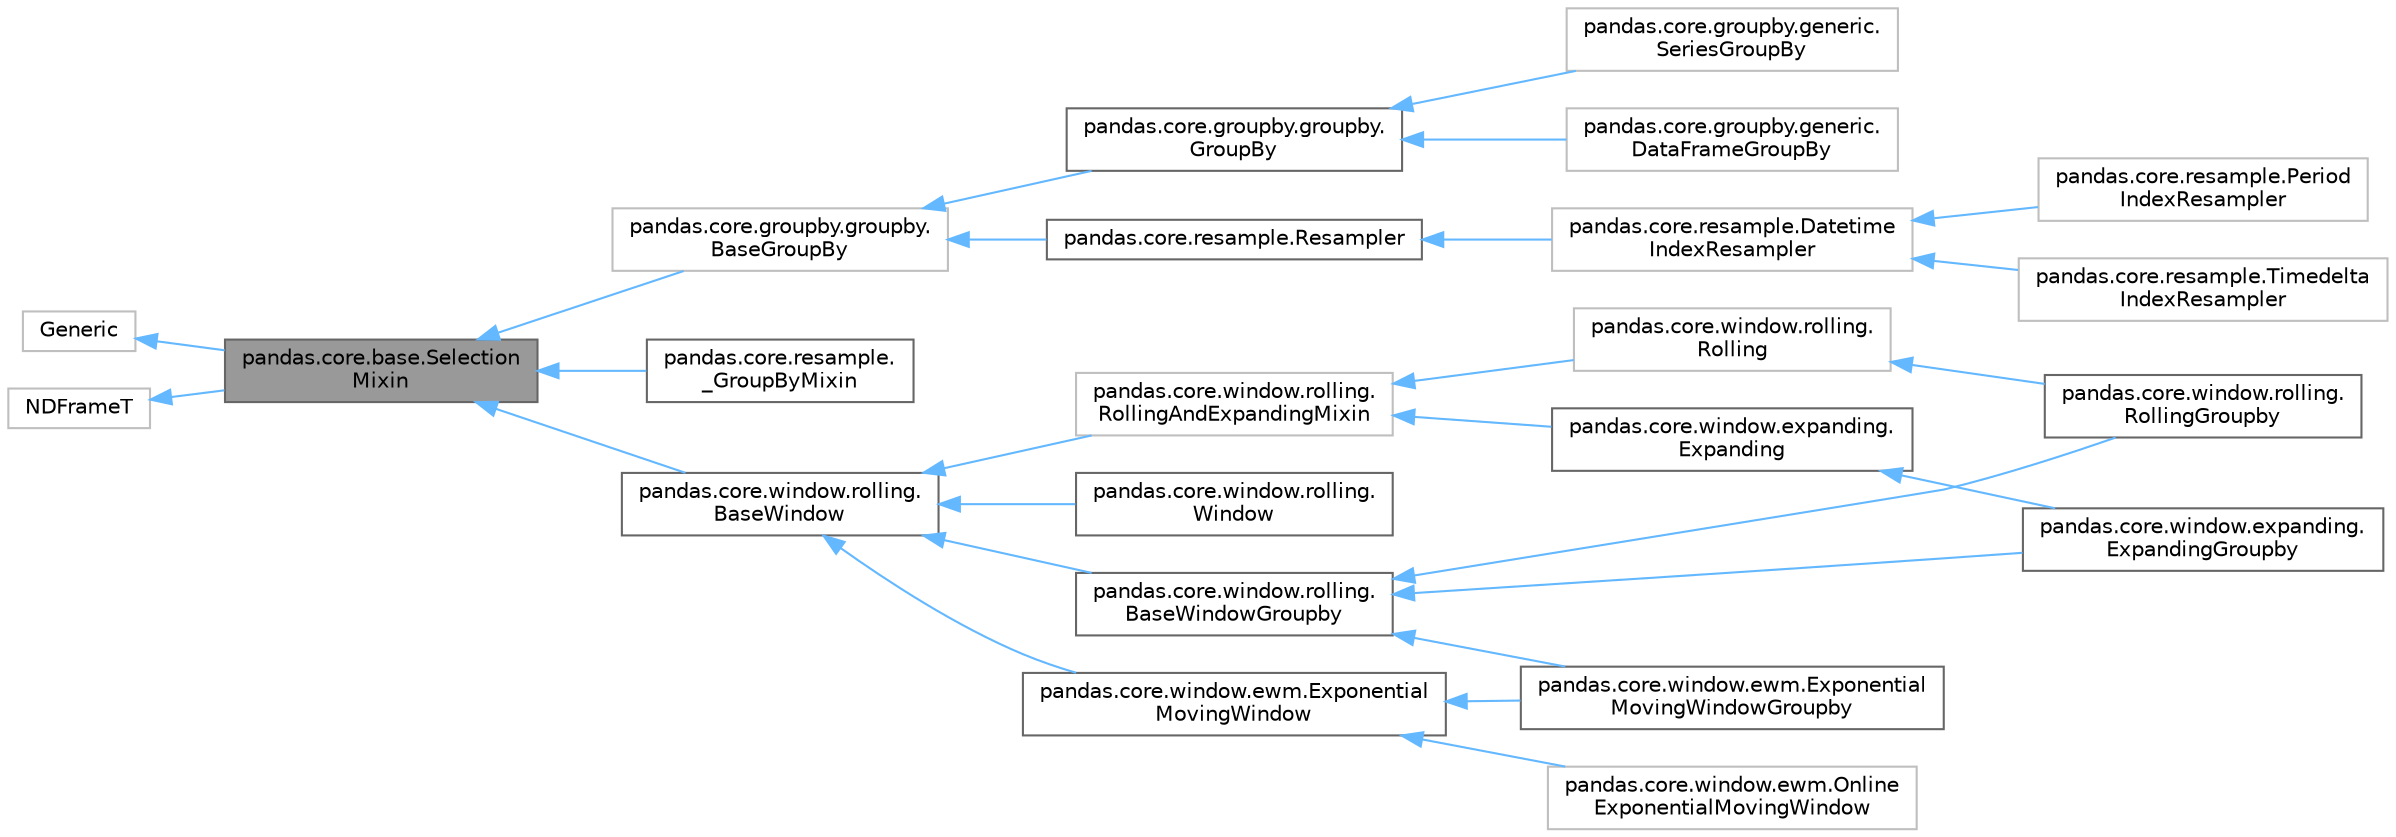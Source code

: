 digraph "pandas.core.base.SelectionMixin"
{
 // LATEX_PDF_SIZE
  bgcolor="transparent";
  edge [fontname=Helvetica,fontsize=10,labelfontname=Helvetica,labelfontsize=10];
  node [fontname=Helvetica,fontsize=10,shape=box,height=0.2,width=0.4];
  rankdir="LR";
  Node1 [id="Node000001",label="pandas.core.base.Selection\lMixin",height=0.2,width=0.4,color="gray40", fillcolor="grey60", style="filled", fontcolor="black",tooltip=" "];
  Node2 -> Node1 [id="edge1_Node000001_Node000002",dir="back",color="steelblue1",style="solid",tooltip=" "];
  Node2 [id="Node000002",label="Generic",height=0.2,width=0.4,color="grey75", fillcolor="white", style="filled",URL="$d7/d8b/classGeneric.html",tooltip=" "];
  Node3 -> Node1 [id="edge2_Node000001_Node000003",dir="back",color="steelblue1",style="solid",tooltip=" "];
  Node3 [id="Node000003",label="NDFrameT",height=0.2,width=0.4,color="grey75", fillcolor="white", style="filled",URL="$d9/ddf/classNDFrameT.html",tooltip=" "];
  Node1 -> Node4 [id="edge3_Node000001_Node000004",dir="back",color="steelblue1",style="solid",tooltip=" "];
  Node4 [id="Node000004",label="pandas.core.groupby.groupby.\lBaseGroupBy",height=0.2,width=0.4,color="grey75", fillcolor="white", style="filled",URL="$d2/d90/classpandas_1_1core_1_1groupby_1_1groupby_1_1BaseGroupBy.html",tooltip=" "];
  Node4 -> Node5 [id="edge4_Node000004_Node000005",dir="back",color="steelblue1",style="solid",tooltip=" "];
  Node5 [id="Node000005",label="pandas.core.groupby.groupby.\lGroupBy",height=0.2,width=0.4,color="gray40", fillcolor="white", style="filled",URL="$d4/d3d/classpandas_1_1core_1_1groupby_1_1groupby_1_1GroupBy.html",tooltip=" "];
  Node5 -> Node6 [id="edge5_Node000005_Node000006",dir="back",color="steelblue1",style="solid",tooltip=" "];
  Node6 [id="Node000006",label="pandas.core.groupby.generic.\lDataFrameGroupBy",height=0.2,width=0.4,color="grey75", fillcolor="white", style="filled",URL="$d1/d9d/classpandas_1_1core_1_1groupby_1_1generic_1_1DataFrameGroupBy.html",tooltip=" "];
  Node5 -> Node7 [id="edge6_Node000005_Node000007",dir="back",color="steelblue1",style="solid",tooltip=" "];
  Node7 [id="Node000007",label="pandas.core.groupby.generic.\lSeriesGroupBy",height=0.2,width=0.4,color="grey75", fillcolor="white", style="filled",URL="$dd/dde/classpandas_1_1core_1_1groupby_1_1generic_1_1SeriesGroupBy.html",tooltip=" "];
  Node4 -> Node8 [id="edge7_Node000004_Node000008",dir="back",color="steelblue1",style="solid",tooltip=" "];
  Node8 [id="Node000008",label="pandas.core.resample.Resampler",height=0.2,width=0.4,color="gray40", fillcolor="white", style="filled",URL="$d4/d59/classpandas_1_1core_1_1resample_1_1Resampler.html",tooltip=" "];
  Node8 -> Node9 [id="edge8_Node000008_Node000009",dir="back",color="steelblue1",style="solid",tooltip=" "];
  Node9 [id="Node000009",label="pandas.core.resample.Datetime\lIndexResampler",height=0.2,width=0.4,color="grey75", fillcolor="white", style="filled",URL="$d8/d55/classpandas_1_1core_1_1resample_1_1DatetimeIndexResampler.html",tooltip=" "];
  Node9 -> Node10 [id="edge9_Node000009_Node000010",dir="back",color="steelblue1",style="solid",tooltip=" "];
  Node10 [id="Node000010",label="pandas.core.resample.Period\lIndexResampler",height=0.2,width=0.4,color="grey75", fillcolor="white", style="filled",URL="$d7/d04/classpandas_1_1core_1_1resample_1_1PeriodIndexResampler.html",tooltip=" "];
  Node9 -> Node11 [id="edge10_Node000009_Node000011",dir="back",color="steelblue1",style="solid",tooltip=" "];
  Node11 [id="Node000011",label="pandas.core.resample.Timedelta\lIndexResampler",height=0.2,width=0.4,color="grey75", fillcolor="white", style="filled",URL="$df/d52/classpandas_1_1core_1_1resample_1_1TimedeltaIndexResampler.html",tooltip=" "];
  Node1 -> Node12 [id="edge11_Node000001_Node000012",dir="back",color="steelblue1",style="solid",tooltip=" "];
  Node12 [id="Node000012",label="pandas.core.resample.\l_GroupByMixin",height=0.2,width=0.4,color="gray40", fillcolor="white", style="filled",URL="$d9/d00/classpandas_1_1core_1_1resample_1_1__GroupByMixin.html",tooltip=" "];
  Node1 -> Node13 [id="edge12_Node000001_Node000013",dir="back",color="steelblue1",style="solid",tooltip=" "];
  Node13 [id="Node000013",label="pandas.core.window.rolling.\lBaseWindow",height=0.2,width=0.4,color="gray40", fillcolor="white", style="filled",URL="$d3/d29/classpandas_1_1core_1_1window_1_1rolling_1_1BaseWindow.html",tooltip=" "];
  Node13 -> Node14 [id="edge13_Node000013_Node000014",dir="back",color="steelblue1",style="solid",tooltip=" "];
  Node14 [id="Node000014",label="pandas.core.window.ewm.Exponential\lMovingWindow",height=0.2,width=0.4,color="gray40", fillcolor="white", style="filled",URL="$dd/d1c/classpandas_1_1core_1_1window_1_1ewm_1_1ExponentialMovingWindow.html",tooltip=" "];
  Node14 -> Node15 [id="edge14_Node000014_Node000015",dir="back",color="steelblue1",style="solid",tooltip=" "];
  Node15 [id="Node000015",label="pandas.core.window.ewm.Exponential\lMovingWindowGroupby",height=0.2,width=0.4,color="gray40", fillcolor="white", style="filled",URL="$dd/dfe/classpandas_1_1core_1_1window_1_1ewm_1_1ExponentialMovingWindowGroupby.html",tooltip=" "];
  Node14 -> Node16 [id="edge15_Node000014_Node000016",dir="back",color="steelblue1",style="solid",tooltip=" "];
  Node16 [id="Node000016",label="pandas.core.window.ewm.Online\lExponentialMovingWindow",height=0.2,width=0.4,color="grey75", fillcolor="white", style="filled",URL="$d0/dad/classpandas_1_1core_1_1window_1_1ewm_1_1OnlineExponentialMovingWindow.html",tooltip=" "];
  Node13 -> Node17 [id="edge16_Node000013_Node000017",dir="back",color="steelblue1",style="solid",tooltip=" "];
  Node17 [id="Node000017",label="pandas.core.window.rolling.\lBaseWindowGroupby",height=0.2,width=0.4,color="gray40", fillcolor="white", style="filled",URL="$de/de4/classpandas_1_1core_1_1window_1_1rolling_1_1BaseWindowGroupby.html",tooltip=" "];
  Node17 -> Node15 [id="edge17_Node000017_Node000015",dir="back",color="steelblue1",style="solid",tooltip=" "];
  Node17 -> Node18 [id="edge18_Node000017_Node000018",dir="back",color="steelblue1",style="solid",tooltip=" "];
  Node18 [id="Node000018",label="pandas.core.window.expanding.\lExpandingGroupby",height=0.2,width=0.4,color="gray40", fillcolor="white", style="filled",URL="$d0/d0d/classpandas_1_1core_1_1window_1_1expanding_1_1ExpandingGroupby.html",tooltip=" "];
  Node17 -> Node19 [id="edge19_Node000017_Node000019",dir="back",color="steelblue1",style="solid",tooltip=" "];
  Node19 [id="Node000019",label="pandas.core.window.rolling.\lRollingGroupby",height=0.2,width=0.4,color="gray40", fillcolor="white", style="filled",URL="$db/d2d/classpandas_1_1core_1_1window_1_1rolling_1_1RollingGroupby.html",tooltip=" "];
  Node13 -> Node20 [id="edge20_Node000013_Node000020",dir="back",color="steelblue1",style="solid",tooltip=" "];
  Node20 [id="Node000020",label="pandas.core.window.rolling.\lRollingAndExpandingMixin",height=0.2,width=0.4,color="grey75", fillcolor="white", style="filled",URL="$d5/d15/classpandas_1_1core_1_1window_1_1rolling_1_1RollingAndExpandingMixin.html",tooltip=" "];
  Node20 -> Node21 [id="edge21_Node000020_Node000021",dir="back",color="steelblue1",style="solid",tooltip=" "];
  Node21 [id="Node000021",label="pandas.core.window.expanding.\lExpanding",height=0.2,width=0.4,color="gray40", fillcolor="white", style="filled",URL="$d5/d66/classpandas_1_1core_1_1window_1_1expanding_1_1Expanding.html",tooltip=" "];
  Node21 -> Node18 [id="edge22_Node000021_Node000018",dir="back",color="steelblue1",style="solid",tooltip=" "];
  Node20 -> Node22 [id="edge23_Node000020_Node000022",dir="back",color="steelblue1",style="solid",tooltip=" "];
  Node22 [id="Node000022",label="pandas.core.window.rolling.\lRolling",height=0.2,width=0.4,color="grey75", fillcolor="white", style="filled",URL="$d4/d14/classpandas_1_1core_1_1window_1_1rolling_1_1Rolling.html",tooltip=" "];
  Node22 -> Node19 [id="edge24_Node000022_Node000019",dir="back",color="steelblue1",style="solid",tooltip=" "];
  Node13 -> Node23 [id="edge25_Node000013_Node000023",dir="back",color="steelblue1",style="solid",tooltip=" "];
  Node23 [id="Node000023",label="pandas.core.window.rolling.\lWindow",height=0.2,width=0.4,color="gray40", fillcolor="white", style="filled",URL="$d0/d3c/classpandas_1_1core_1_1window_1_1rolling_1_1Window.html",tooltip=" "];
}
